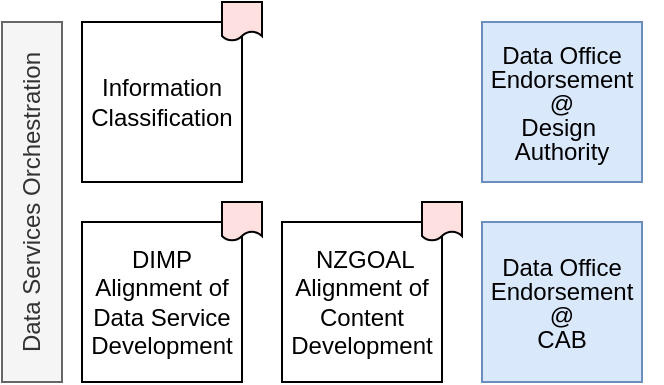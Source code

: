 <mxfile version="18.0.2" type="google"><diagram id="rG4NrduwEKWxKj869Ww5" name="Data Services Endorsement"><mxGraphModel grid="1" page="1" gridSize="10" guides="1" tooltips="1" connect="1" arrows="1" fold="1" pageScale="1" pageWidth="827" pageHeight="1169" math="0" shadow="0"><root><mxCell id="0CoJs1wSUTJGns9xNMqQ-0"/><mxCell id="0CoJs1wSUTJGns9xNMqQ-1" parent="0CoJs1wSUTJGns9xNMqQ-0"/><mxCell id="wn1p3JLLRLFmkVXKZuDt-2" value="&lt;p style=&quot;line-height: 100%&quot;&gt;Data Office Endorsement&lt;br&gt;@ &lt;br&gt;CAB&lt;/p&gt;" style="rounded=0;whiteSpace=wrap;html=1;fillColor=#dae8fc;strokeColor=#6c8ebf;" vertex="1" parent="0CoJs1wSUTJGns9xNMqQ-1"><mxGeometry x="360" y="360" width="80" height="80" as="geometry"/></mxCell><mxCell id="wn1p3JLLRLFmkVXKZuDt-3" value="" style="shape=image;html=1;verticalAlign=top;verticalLabelPosition=bottom;labelBackgroundColor=#ffffff;imageAspect=0;aspect=fixed;image=https://cdn0.iconfinder.com/data/icons/small-n-flat/24/678134-sign-check-128.png" vertex="1" parent="0CoJs1wSUTJGns9xNMqQ-1"><mxGeometry x="430" y="350" width="20" height="20" as="geometry"/></mxCell><mxCell id="wn1p3JLLRLFmkVXKZuDt-7" value="Information Classification" style="rounded=0;whiteSpace=wrap;html=1;" vertex="1" parent="0CoJs1wSUTJGns9xNMqQ-1"><mxGeometry x="160" y="260" width="80" height="80" as="geometry"/></mxCell><mxCell id="wn1p3JLLRLFmkVXKZuDt-10" value="Data Services Orchestration" style="rounded=0;whiteSpace=wrap;html=1;horizontal=0;fillColor=#f5f5f5;strokeColor=#666666;fontColor=#333333;" vertex="1" parent="0CoJs1wSUTJGns9xNMqQ-1"><mxGeometry x="120" y="260" width="30" height="180" as="geometry"/></mxCell><mxCell id="wn1p3JLLRLFmkVXKZuDt-11" value="" style="html=1;outlineConnect=0;whiteSpace=wrap;fillColor=#ffe0e0;shape=mxgraph.archimate.representation" vertex="1" parent="0CoJs1wSUTJGns9xNMqQ-1"><mxGeometry x="230" y="250" width="20" height="20" as="geometry"/></mxCell><mxCell id="wn1p3JLLRLFmkVXKZuDt-12" value="DIMP Alignment of Data Service Development" style="rounded=0;whiteSpace=wrap;html=1;" vertex="1" parent="0CoJs1wSUTJGns9xNMqQ-1"><mxGeometry x="160" y="360" width="80" height="80" as="geometry"/></mxCell><mxCell id="wn1p3JLLRLFmkVXKZuDt-14" value="" style="html=1;outlineConnect=0;whiteSpace=wrap;fillColor=#ffe0e0;shape=mxgraph.archimate.representation" vertex="1" parent="0CoJs1wSUTJGns9xNMqQ-1"><mxGeometry x="230" y="350" width="20" height="20" as="geometry"/></mxCell><mxCell id="nD7Z5jZ4rCv5jEDsaY9T-0" value="&amp;nbsp;NZGOAL Alignment of Content Development" style="rounded=0;whiteSpace=wrap;html=1;" vertex="1" parent="0CoJs1wSUTJGns9xNMqQ-1"><mxGeometry x="260" y="360" width="80" height="80" as="geometry"/></mxCell><mxCell id="nD7Z5jZ4rCv5jEDsaY9T-1" value="" style="html=1;outlineConnect=0;whiteSpace=wrap;fillColor=#ffe0e0;shape=mxgraph.archimate.representation" vertex="1" parent="0CoJs1wSUTJGns9xNMqQ-1"><mxGeometry x="330" y="350" width="20" height="20" as="geometry"/></mxCell><mxCell id="iCytcWWZaFONh3cYmczU-0" value="&lt;p style=&quot;line-height: 100%&quot;&gt;Data Office Endorsement&lt;br&gt;@ &lt;br&gt;Design&amp;nbsp;&lt;br&gt;Authority&lt;/p&gt;" style="rounded=0;whiteSpace=wrap;html=1;fillColor=#dae8fc;strokeColor=#6c8ebf;" vertex="1" parent="0CoJs1wSUTJGns9xNMqQ-1"><mxGeometry x="360" y="260" width="80" height="80" as="geometry"/></mxCell><mxCell id="iCytcWWZaFONh3cYmczU-1" value="" style="shape=image;html=1;verticalAlign=top;verticalLabelPosition=bottom;labelBackgroundColor=#ffffff;imageAspect=0;aspect=fixed;image=https://cdn0.iconfinder.com/data/icons/small-n-flat/24/678134-sign-check-128.png" vertex="1" parent="0CoJs1wSUTJGns9xNMqQ-1"><mxGeometry x="430" y="250" width="20" height="20" as="geometry"/></mxCell></root></mxGraphModel></diagram></mxfile>